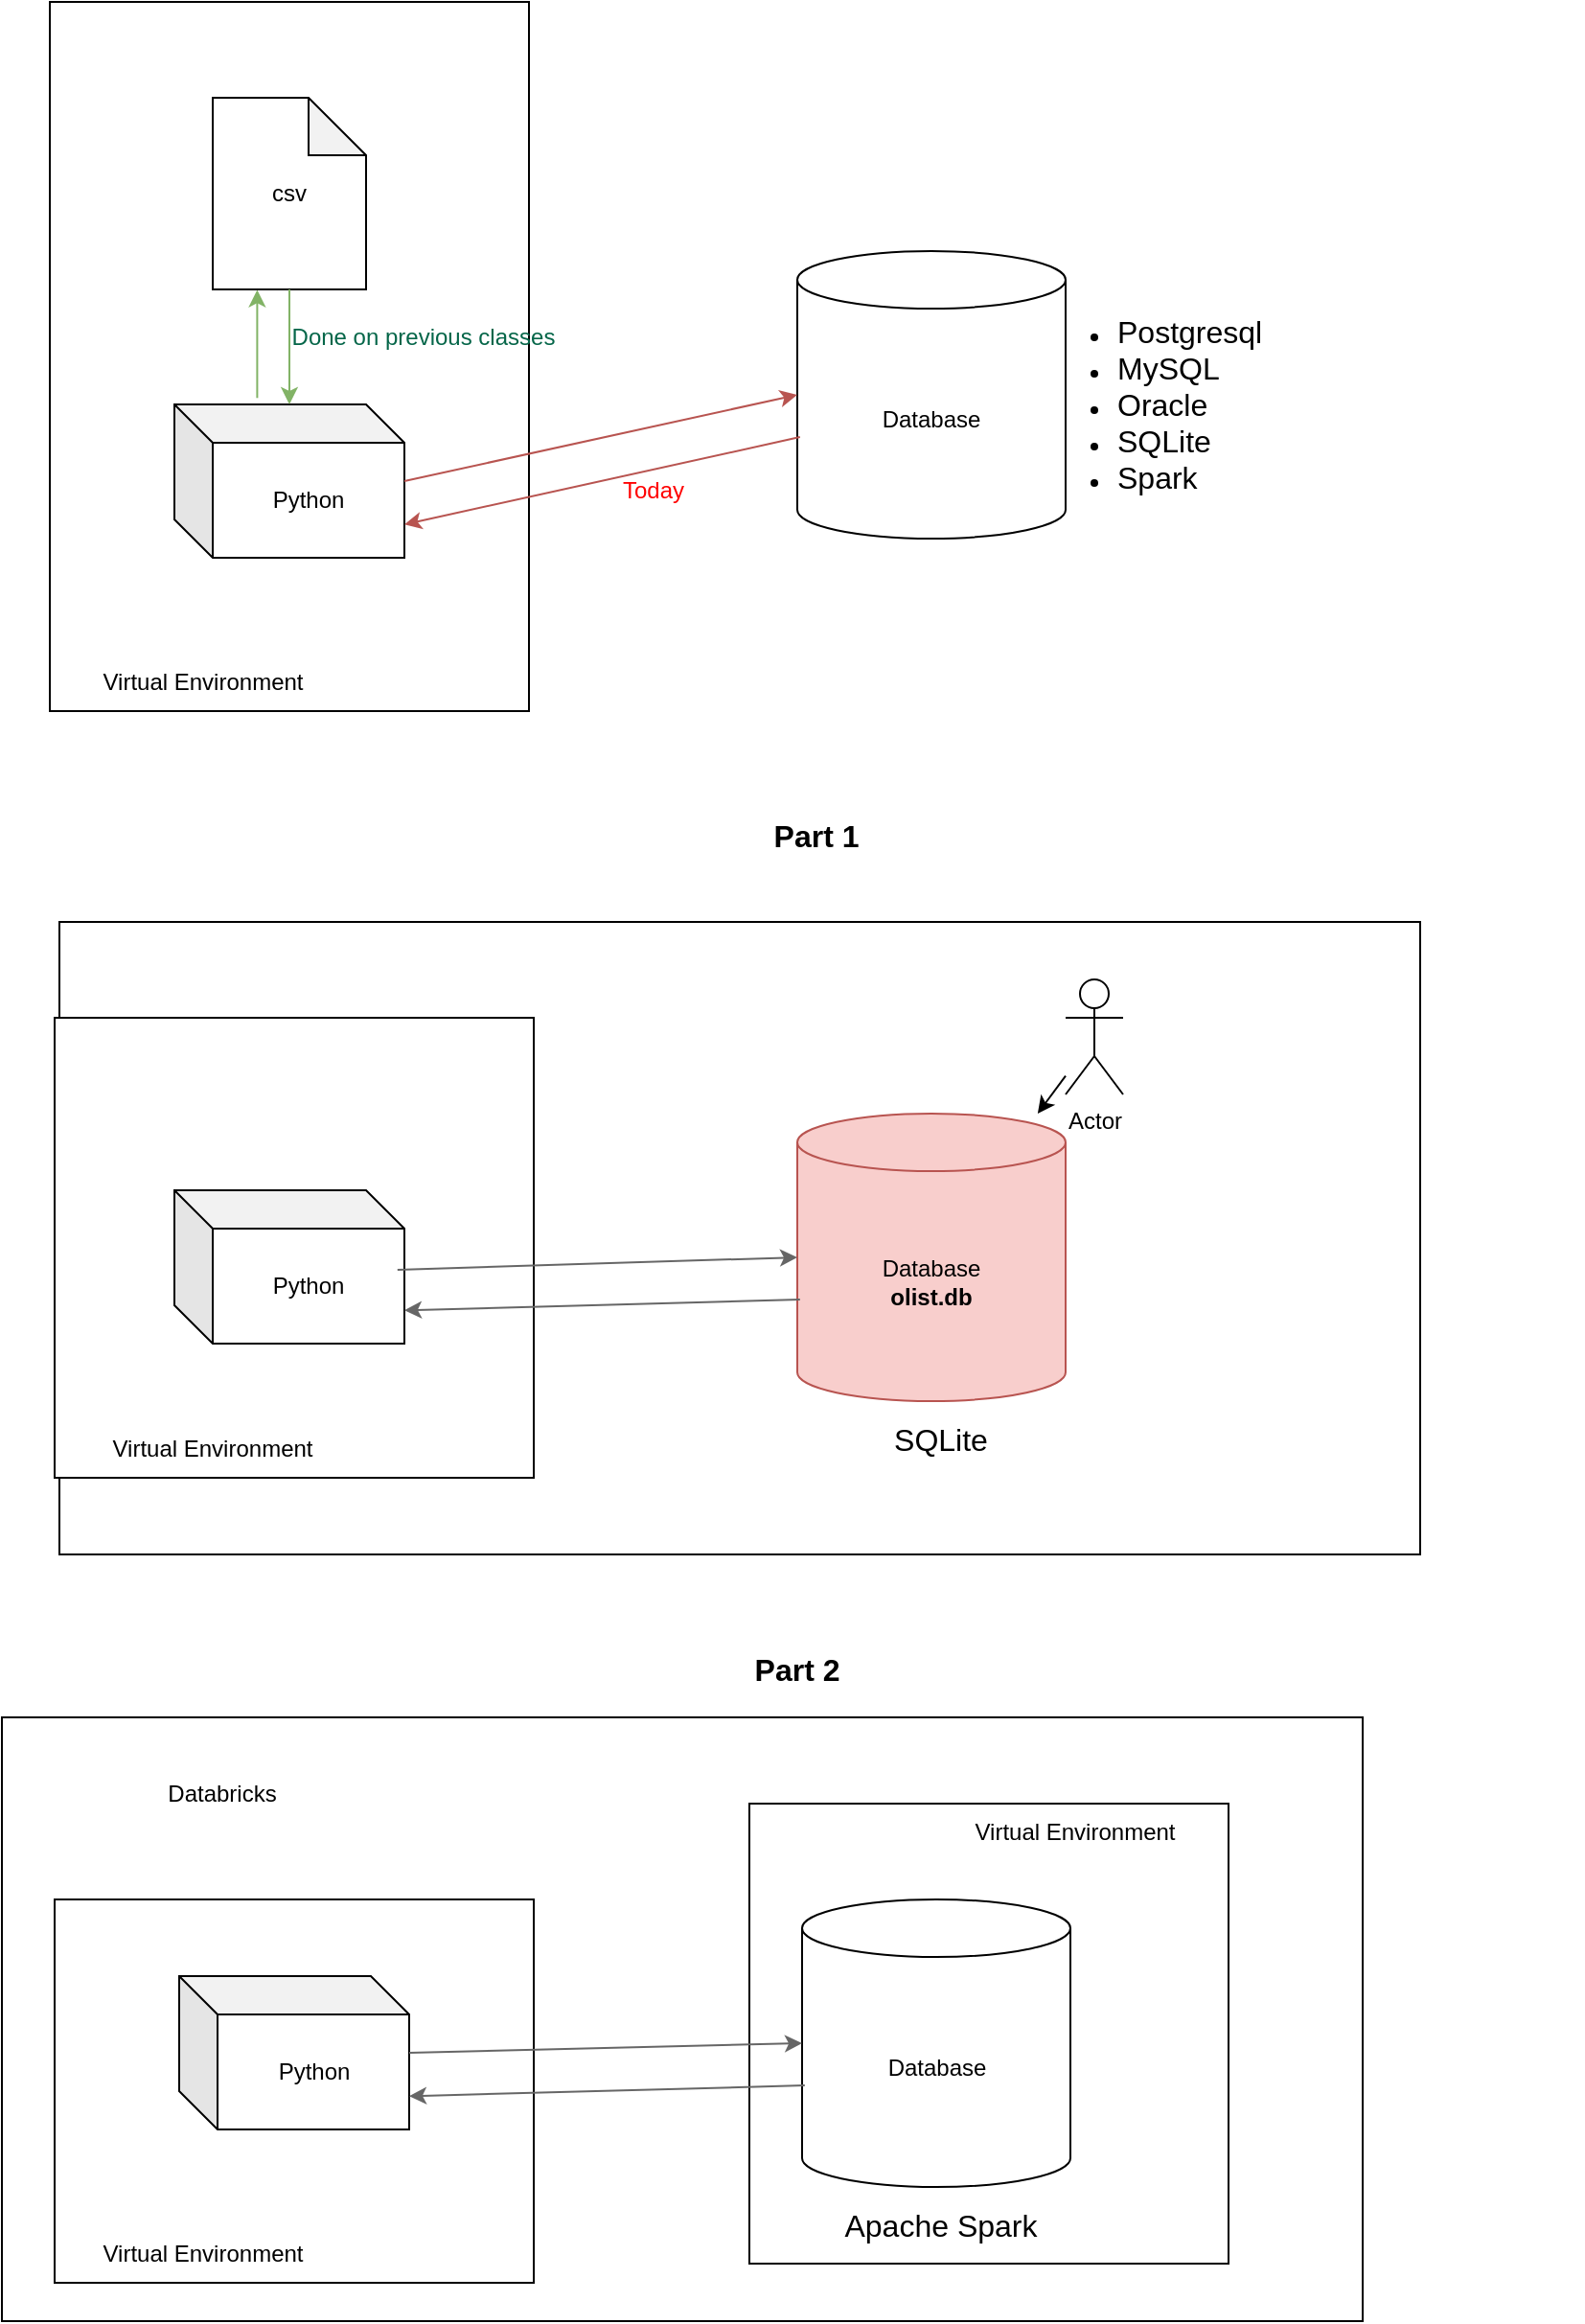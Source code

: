 <mxfile>
    <diagram id="dJt8DVOjJQrnl_ktVlwP" name="Page-1">
        <mxGraphModel dx="1043" dy="652" grid="1" gridSize="10" guides="1" tooltips="1" connect="1" arrows="1" fold="1" page="1" pageScale="1" pageWidth="850" pageHeight="1100" math="0" shadow="0">
            <root>
                <mxCell id="0"/>
                <mxCell id="1" parent="0"/>
                <mxCell id="42" value="" style="rounded=0;whiteSpace=wrap;html=1;" parent="1" vertex="1">
                    <mxGeometry x="10" y="915" width="710" height="315" as="geometry"/>
                </mxCell>
                <mxCell id="51" value="" style="rounded=0;whiteSpace=wrap;html=1;" parent="1" vertex="1">
                    <mxGeometry x="400" y="960" width="250" height="240" as="geometry"/>
                </mxCell>
                <mxCell id="31" value="" style="rounded=0;whiteSpace=wrap;html=1;" parent="1" vertex="1">
                    <mxGeometry x="40" y="500" width="710" height="330" as="geometry"/>
                </mxCell>
                <mxCell id="7" value="" style="rounded=0;whiteSpace=wrap;html=1;" parent="1" vertex="1">
                    <mxGeometry x="35" y="20" width="250" height="370" as="geometry"/>
                </mxCell>
                <mxCell id="2" value="Python" style="shape=cube;whiteSpace=wrap;html=1;boundedLbl=1;backgroundOutline=1;darkOpacity=0.05;darkOpacity2=0.1;" parent="1" vertex="1">
                    <mxGeometry x="100" y="230" width="120" height="80" as="geometry"/>
                </mxCell>
                <mxCell id="3" value="csv" style="shape=note;whiteSpace=wrap;html=1;backgroundOutline=1;darkOpacity=0.05;" parent="1" vertex="1">
                    <mxGeometry x="120" y="70" width="80" height="100" as="geometry"/>
                </mxCell>
                <mxCell id="4" value="Database" style="shape=cylinder3;whiteSpace=wrap;html=1;boundedLbl=1;backgroundOutline=1;size=15;" parent="1" vertex="1">
                    <mxGeometry x="425" y="150" width="140" height="150" as="geometry"/>
                </mxCell>
                <mxCell id="8" value="Virtual Environment" style="text;html=1;align=center;verticalAlign=middle;whiteSpace=wrap;rounded=0;" parent="1" vertex="1">
                    <mxGeometry x="35" y="360" width="160" height="30" as="geometry"/>
                </mxCell>
                <mxCell id="9" value="&lt;ul&gt;&lt;li&gt;&lt;font style=&quot;font-size: 16px;&quot;&gt;Postgresql&lt;/font&gt;&lt;/li&gt;&lt;li&gt;&lt;font style=&quot;font-size: 16px;&quot;&gt;MySQL&lt;/font&gt;&lt;/li&gt;&lt;li&gt;&lt;font style=&quot;font-size: 16px;&quot;&gt;Oracle&lt;/font&gt;&lt;/li&gt;&lt;li&gt;&lt;font style=&quot;font-size: 16px;&quot;&gt;SQLite&lt;/font&gt;&lt;/li&gt;&lt;li&gt;&lt;font style=&quot;font-size: 16px;&quot;&gt;Spark&lt;/font&gt;&lt;/li&gt;&lt;/ul&gt;" style="text;html=1;align=left;verticalAlign=middle;whiteSpace=wrap;rounded=0;" parent="1" vertex="1">
                    <mxGeometry x="550" y="150" width="140" height="160" as="geometry"/>
                </mxCell>
                <mxCell id="10" value="" style="endArrow=classic;html=1;entryX=0;entryY=0.5;entryDx=0;entryDy=0;entryPerimeter=0;fillColor=#f8cecc;strokeColor=#b85450;" parent="1" target="4" edge="1">
                    <mxGeometry width="50" height="50" relative="1" as="geometry">
                        <mxPoint x="220" y="270" as="sourcePoint"/>
                        <mxPoint x="270" y="220" as="targetPoint"/>
                    </mxGeometry>
                </mxCell>
                <mxCell id="11" value="" style="endArrow=classic;html=1;entryX=1;entryY=0.783;entryDx=0;entryDy=0;entryPerimeter=0;exitX=0.01;exitY=0.647;exitDx=0;exitDy=0;exitPerimeter=0;fillColor=#f8cecc;strokeColor=#b85450;" parent="1" source="4" target="2" edge="1">
                    <mxGeometry width="50" height="50" relative="1" as="geometry">
                        <mxPoint x="420" y="250" as="sourcePoint"/>
                        <mxPoint x="450" y="180" as="targetPoint"/>
                    </mxGeometry>
                </mxCell>
                <mxCell id="13" value="" style="endArrow=classic;html=1;entryX=0.29;entryY=1.002;entryDx=0;entryDy=0;entryPerimeter=0;exitX=0.36;exitY=-0.042;exitDx=0;exitDy=0;exitPerimeter=0;fillColor=#d5e8d4;strokeColor=#82b366;" parent="1" source="2" target="3" edge="1">
                    <mxGeometry width="50" height="50" relative="1" as="geometry">
                        <mxPoint x="135" y="230" as="sourcePoint"/>
                        <mxPoint x="185" y="180" as="targetPoint"/>
                    </mxGeometry>
                </mxCell>
                <mxCell id="14" value="" style="endArrow=classic;html=1;exitX=0.5;exitY=1;exitDx=0;exitDy=0;exitPerimeter=0;fillColor=#d5e8d4;strokeColor=#82b366;" parent="1" source="3" target="2" edge="1">
                    <mxGeometry width="50" height="50" relative="1" as="geometry">
                        <mxPoint x="170" y="170" as="sourcePoint"/>
                        <mxPoint x="220" y="120" as="targetPoint"/>
                    </mxGeometry>
                </mxCell>
                <mxCell id="15" value="Done on previous classes" style="text;html=1;align=center;verticalAlign=middle;whiteSpace=wrap;rounded=0;fontColor=light-dark(#056649, #ededed);" parent="1" vertex="1">
                    <mxGeometry x="160" y="180" width="140" height="30" as="geometry"/>
                </mxCell>
                <mxCell id="16" value="Today" style="text;html=1;align=center;verticalAlign=middle;whiteSpace=wrap;rounded=0;fontColor=light-dark(#ff0000, #ededed);" parent="1" vertex="1">
                    <mxGeometry x="320" y="260" width="60" height="30" as="geometry"/>
                </mxCell>
                <mxCell id="17" value="Part 1" style="text;html=1;align=center;verticalAlign=middle;whiteSpace=wrap;rounded=0;fontStyle=1;fontSize=16;" parent="1" vertex="1">
                    <mxGeometry x="35" y="430" width="800" height="50" as="geometry"/>
                </mxCell>
                <mxCell id="18" value="" style="rounded=0;whiteSpace=wrap;html=1;" parent="1" vertex="1">
                    <mxGeometry x="37.5" y="550" width="250" height="240" as="geometry"/>
                </mxCell>
                <mxCell id="19" value="Python" style="shape=cube;whiteSpace=wrap;html=1;boundedLbl=1;backgroundOutline=1;darkOpacity=0.05;darkOpacity2=0.1;" parent="1" vertex="1">
                    <mxGeometry x="100" y="640" width="120" height="80" as="geometry"/>
                </mxCell>
                <mxCell id="21" value="Database&lt;div&gt;&lt;b&gt;olist.db&lt;/b&gt;&lt;/div&gt;" style="shape=cylinder3;whiteSpace=wrap;html=1;boundedLbl=1;backgroundOutline=1;size=15;fillColor=#f8cecc;strokeColor=#b85450;" parent="1" vertex="1">
                    <mxGeometry x="425" y="600" width="140" height="150" as="geometry"/>
                </mxCell>
                <mxCell id="22" value="Virtual Environment" style="text;html=1;align=center;verticalAlign=middle;whiteSpace=wrap;rounded=0;" parent="1" vertex="1">
                    <mxGeometry x="40" y="760" width="160" height="30" as="geometry"/>
                </mxCell>
                <mxCell id="23" value="&lt;div&gt;&lt;span style=&quot;background-color: transparent; font-size: 16px;&quot;&gt;SQLite&lt;/span&gt;&lt;/div&gt;" style="text;html=1;align=center;verticalAlign=middle;whiteSpace=wrap;rounded=0;" parent="1" vertex="1">
                    <mxGeometry x="430" y="750" width="140" height="40" as="geometry"/>
                </mxCell>
                <mxCell id="24" value="" style="endArrow=classic;html=1;entryX=0;entryY=0.5;entryDx=0;entryDy=0;entryPerimeter=0;fillColor=#f5f5f5;strokeColor=#666666;exitX=0.97;exitY=0.518;exitDx=0;exitDy=0;exitPerimeter=0;" parent="1" source="19" target="21" edge="1">
                    <mxGeometry width="50" height="50" relative="1" as="geometry">
                        <mxPoint x="220" y="720" as="sourcePoint"/>
                        <mxPoint x="270" y="670" as="targetPoint"/>
                    </mxGeometry>
                </mxCell>
                <mxCell id="25" value="" style="endArrow=classic;html=1;entryX=1;entryY=0.783;entryDx=0;entryDy=0;entryPerimeter=0;exitX=0.01;exitY=0.647;exitDx=0;exitDy=0;exitPerimeter=0;fillColor=#f5f5f5;strokeColor=#666666;" parent="1" source="21" target="19" edge="1">
                    <mxGeometry width="50" height="50" relative="1" as="geometry">
                        <mxPoint x="420" y="700" as="sourcePoint"/>
                        <mxPoint x="450" y="630" as="targetPoint"/>
                    </mxGeometry>
                </mxCell>
                <mxCell id="32" value="Part 2" style="text;html=1;align=center;verticalAlign=middle;whiteSpace=wrap;rounded=0;fontStyle=1;fontSize=16;" parent="1" vertex="1">
                    <mxGeometry x="25" y="865" width="800" height="50" as="geometry"/>
                </mxCell>
                <mxCell id="43" value="" style="rounded=0;whiteSpace=wrap;html=1;" parent="1" vertex="1">
                    <mxGeometry x="37.5" y="1010" width="250" height="200" as="geometry"/>
                </mxCell>
                <mxCell id="44" value="Python" style="shape=cube;whiteSpace=wrap;html=1;boundedLbl=1;backgroundOutline=1;darkOpacity=0.05;darkOpacity2=0.1;" parent="1" vertex="1">
                    <mxGeometry x="102.5" y="1050" width="120" height="80" as="geometry"/>
                </mxCell>
                <mxCell id="46" value="Database" style="shape=cylinder3;whiteSpace=wrap;html=1;boundedLbl=1;backgroundOutline=1;size=15;" parent="1" vertex="1">
                    <mxGeometry x="427.5" y="1010" width="140" height="150" as="geometry"/>
                </mxCell>
                <mxCell id="47" value="&lt;div&gt;&lt;span style=&quot;background-color: transparent; font-size: 16px;&quot;&gt;Apache Spark&lt;/span&gt;&lt;/div&gt;" style="text;html=1;align=center;verticalAlign=middle;whiteSpace=wrap;rounded=0;" parent="1" vertex="1">
                    <mxGeometry x="430" y="1160" width="140" height="40" as="geometry"/>
                </mxCell>
                <mxCell id="48" value="" style="endArrow=classic;html=1;entryX=0;entryY=0.5;entryDx=0;entryDy=0;entryPerimeter=0;fillColor=#f5f5f5;strokeColor=#666666;" parent="1" target="46" edge="1">
                    <mxGeometry width="50" height="50" relative="1" as="geometry">
                        <mxPoint x="222.5" y="1090" as="sourcePoint"/>
                        <mxPoint x="272.5" y="1040" as="targetPoint"/>
                    </mxGeometry>
                </mxCell>
                <mxCell id="49" value="" style="endArrow=classic;html=1;entryX=1;entryY=0.783;entryDx=0;entryDy=0;entryPerimeter=0;exitX=0.01;exitY=0.647;exitDx=0;exitDy=0;exitPerimeter=0;fillColor=#f5f5f5;strokeColor=#666666;" parent="1" source="46" target="44" edge="1">
                    <mxGeometry width="50" height="50" relative="1" as="geometry">
                        <mxPoint x="422.5" y="1070" as="sourcePoint"/>
                        <mxPoint x="452.5" y="1000" as="targetPoint"/>
                    </mxGeometry>
                </mxCell>
                <mxCell id="50" value="Virtual Environment" style="text;html=1;align=center;verticalAlign=middle;whiteSpace=wrap;rounded=0;" parent="1" vertex="1">
                    <mxGeometry x="35" y="1180" width="160" height="30" as="geometry"/>
                </mxCell>
                <mxCell id="52" value="Virtual Environment" style="text;html=1;align=center;verticalAlign=middle;whiteSpace=wrap;rounded=0;" parent="1" vertex="1">
                    <mxGeometry x="490" y="960" width="160" height="30" as="geometry"/>
                </mxCell>
                <mxCell id="53" value="Databricks" style="text;html=1;align=center;verticalAlign=middle;whiteSpace=wrap;rounded=0;" parent="1" vertex="1">
                    <mxGeometry x="50" y="940" width="150" height="30" as="geometry"/>
                </mxCell>
                <mxCell id="54" value="Actor" style="shape=umlActor;verticalLabelPosition=bottom;verticalAlign=top;html=1;outlineConnect=0;" vertex="1" parent="1">
                    <mxGeometry x="565" y="530" width="30" height="60" as="geometry"/>
                </mxCell>
                <mxCell id="58" value="" style="endArrow=classic;html=1;" edge="1" parent="1" source="54" target="21">
                    <mxGeometry width="50" height="50" relative="1" as="geometry">
                        <mxPoint x="430" y="575" as="sourcePoint"/>
                        <mxPoint x="480" y="525" as="targetPoint"/>
                    </mxGeometry>
                </mxCell>
            </root>
        </mxGraphModel>
    </diagram>
</mxfile>